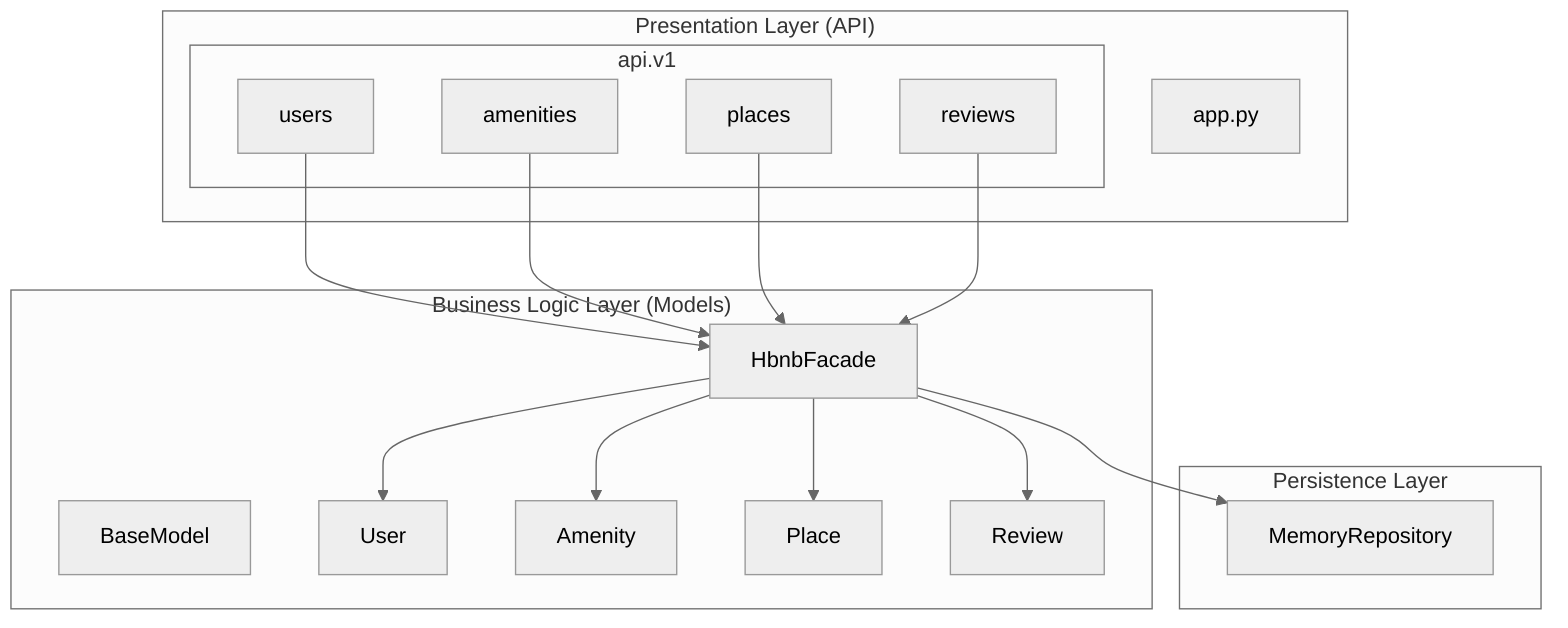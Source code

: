 %%{init: {"theme":"neutral"}}%%
graph TD
    subgraph "Presentation Layer (API)"
        A[app.py]
        subgraph "api.v1"
            B[users]
            C[amenities]
            D[places]
            E[reviews]
        end
    end

    subgraph "Business Logic Layer (Models)"
        F[BaseModel]
        G[User]
        H[Amenity]
        I[Place]
        J[Review]
        K[HbnbFacade]
    end

    subgraph "Persistence Layer"
        L[MemoryRepository]
    end

    B --> K
    C --> K
    D --> K
    E --> K

    K --> G
    K --> H
    K --> I
    K --> J
    K --> L